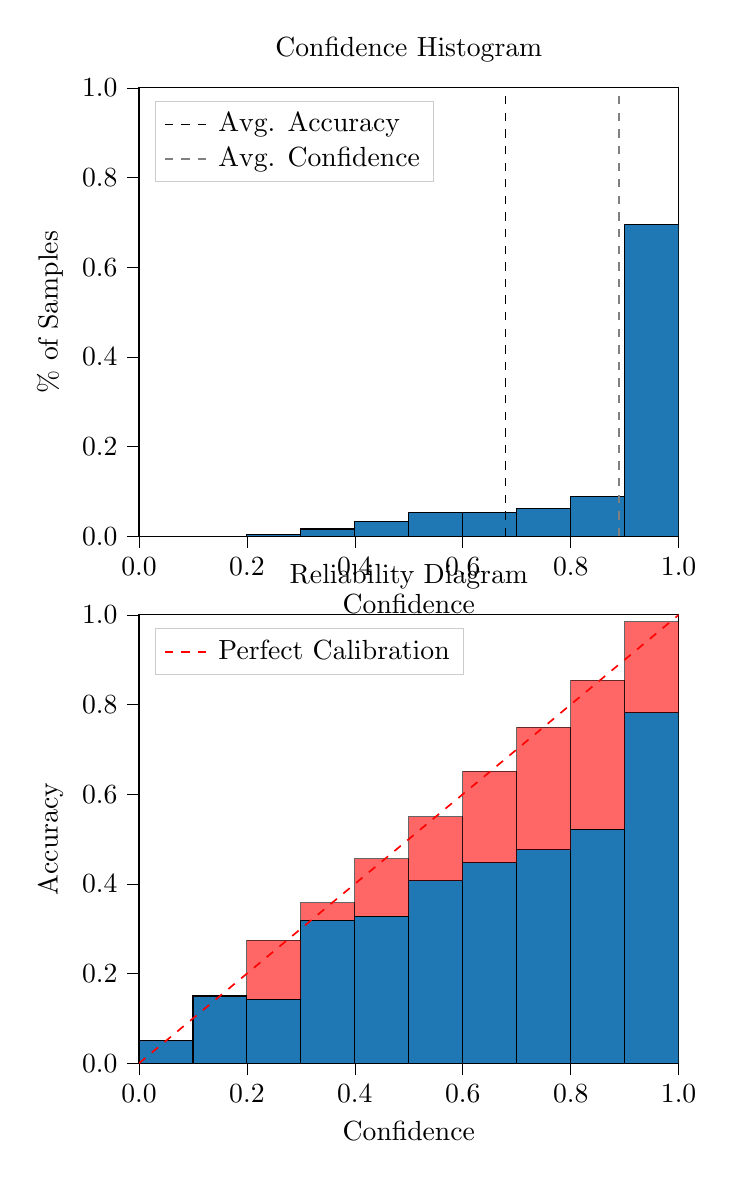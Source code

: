 % This file was created by tikzplotlib v0.9.8.
\begin{tikzpicture}

\definecolor{color0}{rgb}{0.122,0.467,0.706}

\begin{groupplot}[group style={group size=1 by 2}]
\nextgroupplot[
legend cell align={left},
legend style={
  fill opacity=0.8,
  draw opacity=1,
  text opacity=1,
  at={(0.03,0.97)},
  anchor=north west,
  draw=white!80!black
},
tick align=outside,
tick pos=left,
title={Confidence Histogram},
x grid style={white!69.02!black},
xlabel={Confidence},
xmin=0, xmax=1,
xtick style={color=black},
xtick={0,0.2,0.4,0.6,0.8,1},
xticklabels={0.0,0.2,0.4,0.6,0.8,1.0},
y grid style={white!69.02!black},
ylabel={\% of Samples},
ymin=0, ymax=1,
ytick style={color=black},
ytick={0,0.2,0.4,0.6,0.8,1},
yticklabels={0.0,0.2,0.4,0.6,0.8,1.0}
]
\draw[draw=black,fill=color0] (axis cs:-6.939e-18,0) rectangle (axis cs:0.1,0);
\draw[draw=black,fill=color0] (axis cs:0.1,0) rectangle (axis cs:0.2,0);
\draw[draw=black,fill=color0] (axis cs:0.2,0) rectangle (axis cs:0.3,0.003);
\draw[draw=black,fill=color0] (axis cs:0.3,0) rectangle (axis cs:0.4,0.016);
\draw[draw=black,fill=color0] (axis cs:0.4,0) rectangle (axis cs:0.5,0.033);
\draw[draw=black,fill=color0] (axis cs:0.5,0) rectangle (axis cs:0.6,0.052);
\draw[draw=black,fill=color0] (axis cs:0.6,0) rectangle (axis cs:0.7,0.052);
\draw[draw=black,fill=color0] (axis cs:0.7,0) rectangle (axis cs:0.8,0.061);
\draw[draw=black,fill=color0] (axis cs:0.8,0) rectangle (axis cs:0.9,0.089);
\draw[draw=black,fill=color0] (axis cs:0.9,0) rectangle (axis cs:1,0.695);
\addplot [semithick, black, dashed]
table {%
0.679 0
0.679 1
};
\addlegendentry{Avg. Accuracy}
\addplot [semithick, white!50.196!black, dashed]
table {%
0.89 0
0.89 1
};
\addlegendentry{Avg. Confidence}

\nextgroupplot[
legend cell align={left},
legend style={
  fill opacity=0.8,
  draw opacity=1,
  text opacity=1,
  at={(0.03,0.97)},
  anchor=north west,
  draw=white!80!black
},
tick align=outside,
tick pos=left,
title={Reliability Diagram},
x grid style={white!69.02!black},
xlabel={Confidence},
xmin=0, xmax=1,
xtick style={color=black},
xtick={0,0.2,0.4,0.6,0.8,1},
xticklabels={0.0,0.2,0.4,0.6,0.8,1.0},
y grid style={white!69.02!black},
ylabel={Accuracy},
ymin=0, ymax=1,
ytick style={color=black},
ytick={0,0.2,0.4,0.6,0.8,1},
yticklabels={0.0,0.2,0.4,0.6,0.8,1.0}
]
\draw[draw=black,fill=color0] (axis cs:-6.939e-18,0) rectangle (axis cs:0.1,0.05);
\draw[draw=black,fill=color0] (axis cs:0.1,0) rectangle (axis cs:0.2,0.15);
\draw[draw=black,fill=color0] (axis cs:0.2,0) rectangle (axis cs:0.3,0.143);
\draw[draw=black,fill=color0] (axis cs:0.3,0) rectangle (axis cs:0.4,0.319);
\draw[draw=black,fill=color0] (axis cs:0.4,0) rectangle (axis cs:0.5,0.328);
\draw[draw=black,fill=color0] (axis cs:0.5,0) rectangle (axis cs:0.6,0.407);
\draw[draw=black,fill=color0] (axis cs:0.6,0) rectangle (axis cs:0.7,0.447);
\draw[draw=black,fill=color0] (axis cs:0.7,0) rectangle (axis cs:0.8,0.476);
\draw[draw=black,fill=color0] (axis cs:0.8,0) rectangle (axis cs:0.9,0.522);
\draw[draw=black,fill=color0] (axis cs:0.9,0) rectangle (axis cs:1,0.782);
\draw[draw=black,fill=red,opacity=0.6] (axis cs:-6.939e-18,0.05) rectangle (axis cs:0.1,0.05);
\draw[draw=black,fill=red,opacity=0.6] (axis cs:0.1,0.15) rectangle (axis cs:0.2,0.15);
\draw[draw=black,fill=red,opacity=0.6] (axis cs:0.2,0.143) rectangle (axis cs:0.3,0.274);
\draw[draw=black,fill=red,opacity=0.6] (axis cs:0.3,0.319) rectangle (axis cs:0.4,0.358);
\draw[draw=black,fill=red,opacity=0.6] (axis cs:0.4,0.328) rectangle (axis cs:0.5,0.456);
\draw[draw=black,fill=red,opacity=0.6] (axis cs:0.5,0.407) rectangle (axis cs:0.6,0.55);
\draw[draw=black,fill=red,opacity=0.6] (axis cs:0.6,0.447) rectangle (axis cs:0.7,0.651);
\draw[draw=black,fill=red,opacity=0.6] (axis cs:0.7,0.476) rectangle (axis cs:0.8,0.749);
\draw[draw=black,fill=red,opacity=0.6] (axis cs:0.8,0.522) rectangle (axis cs:0.9,0.854);
\draw[draw=black,fill=red,opacity=0.6] (axis cs:0.9,0.782) rectangle (axis cs:1,0.985);
\addplot [semithick, red, dashed]
table {%
0 0
1 1
};
\addlegendentry{Perfect Calibration}
\end{groupplot}

\end{tikzpicture}
